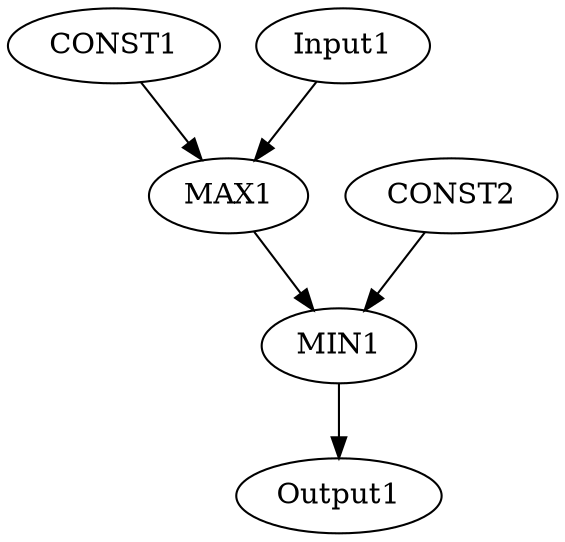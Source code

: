 Digraph G {
CONST1[opcode=const, value=48128]; #-1.0
CONST2[opcode=const, value=15360]; #1.0
Input1[opcode=input, ref_name="A1", size=2000, offset="0, 0", pattern="2, 1000"];
Output1[opcode=output, ref_name="B1", size=2000, offset="0, 0", pattern="2, 1000"];
MAX1[opcode=fmax];
MIN1[opcode=fmin];
Input1->MAX1[operand=0];
CONST1->MAX1[operand=1];
MAX1->MIN1[operand=0];
CONST2->MIN1[operand=1];
MIN1->Output1[operand=0];
}
